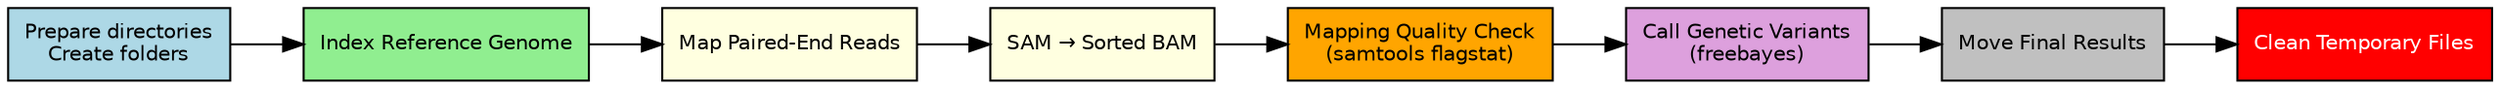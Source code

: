 digraph pipeline {
  rankdir=LR;
  node [shape=box style=filled fontname=Helvetica fontsize=10];
  prepare       [label="Prepare directories\nCreate folders", fillcolor=lightblue];
  index_ref     [label="Index Reference Genome", fillcolor=lightgreen];
  map_reads     [label="Map Paired-End Reads", fillcolor=lightyellow];
  sam_to_bam    [label="SAM → Sorted BAM", fillcolor=lightyellow];
  flagstat      [label="Mapping Quality Check\n(samtools flagstat)", fillcolor=orange];
  variant_call  [label="Call Genetic Variants\n(freebayes)", fillcolor=plum];
  final_result  [label="Move Final Results", fillcolor=grey];
  clean         [label="Clean Temporary Files", fillcolor=red fontcolor=white];
  prepare       -> index_ref;
  index_ref     -> map_reads;
  map_reads     -> sam_to_bam;
  sam_to_bam    -> flagstat;
  flagstat      -> variant_call;
  variant_call  -> final_result;
  final_result  -> clean;
}
